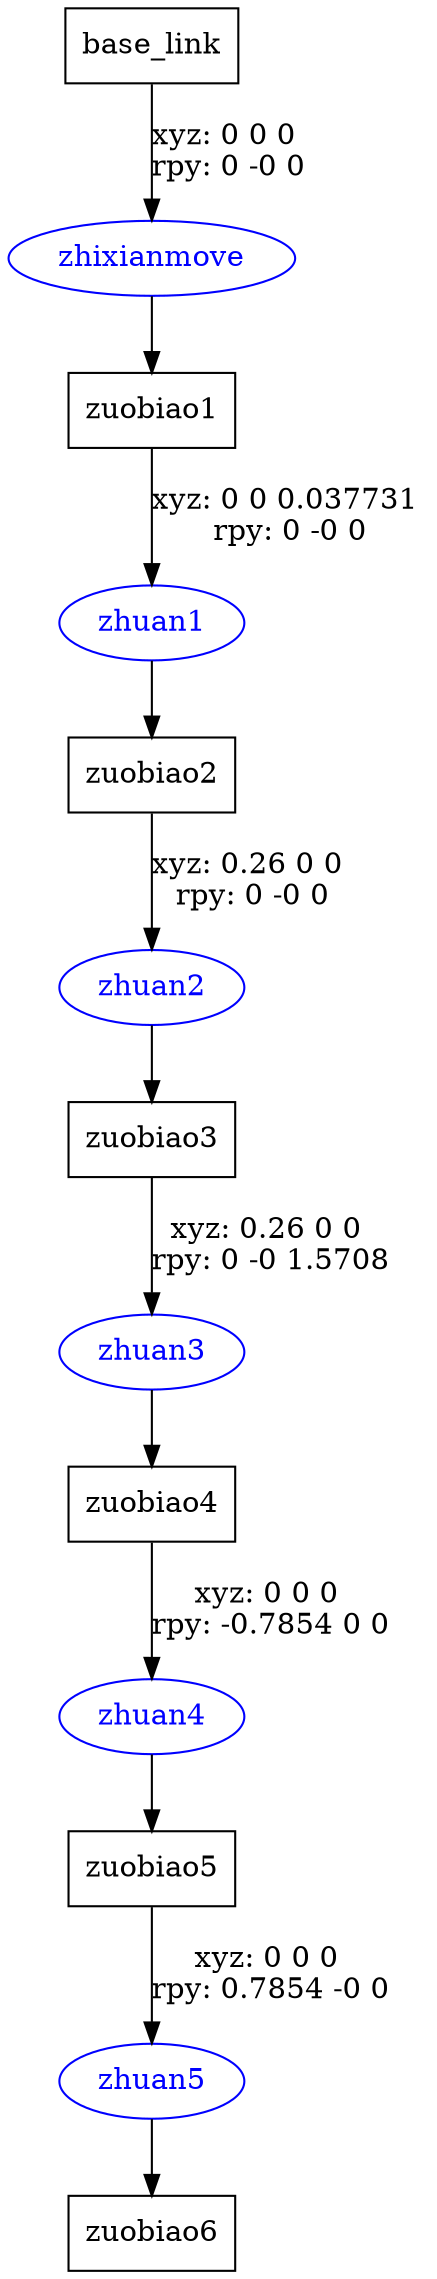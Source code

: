 digraph G {
node [shape=box];
"base_link" [label="base_link"];
"zuobiao1" [label="zuobiao1"];
"zuobiao2" [label="zuobiao2"];
"zuobiao3" [label="zuobiao3"];
"zuobiao4" [label="zuobiao4"];
"zuobiao5" [label="zuobiao5"];
"zuobiao6" [label="zuobiao6"];
node [shape=ellipse, color=blue, fontcolor=blue];
"base_link" -> "zhixianmove" [label="xyz: 0 0 0 \nrpy: 0 -0 0"]
"zhixianmove" -> "zuobiao1"
"zuobiao1" -> "zhuan1" [label="xyz: 0 0 0.037731 \nrpy: 0 -0 0"]
"zhuan1" -> "zuobiao2"
"zuobiao2" -> "zhuan2" [label="xyz: 0.26 0 0 \nrpy: 0 -0 0"]
"zhuan2" -> "zuobiao3"
"zuobiao3" -> "zhuan3" [label="xyz: 0.26 0 0 \nrpy: 0 -0 1.5708"]
"zhuan3" -> "zuobiao4"
"zuobiao4" -> "zhuan4" [label="xyz: 0 0 0 \nrpy: -0.7854 0 0"]
"zhuan4" -> "zuobiao5"
"zuobiao5" -> "zhuan5" [label="xyz: 0 0 0 \nrpy: 0.7854 -0 0"]
"zhuan5" -> "zuobiao6"
}
